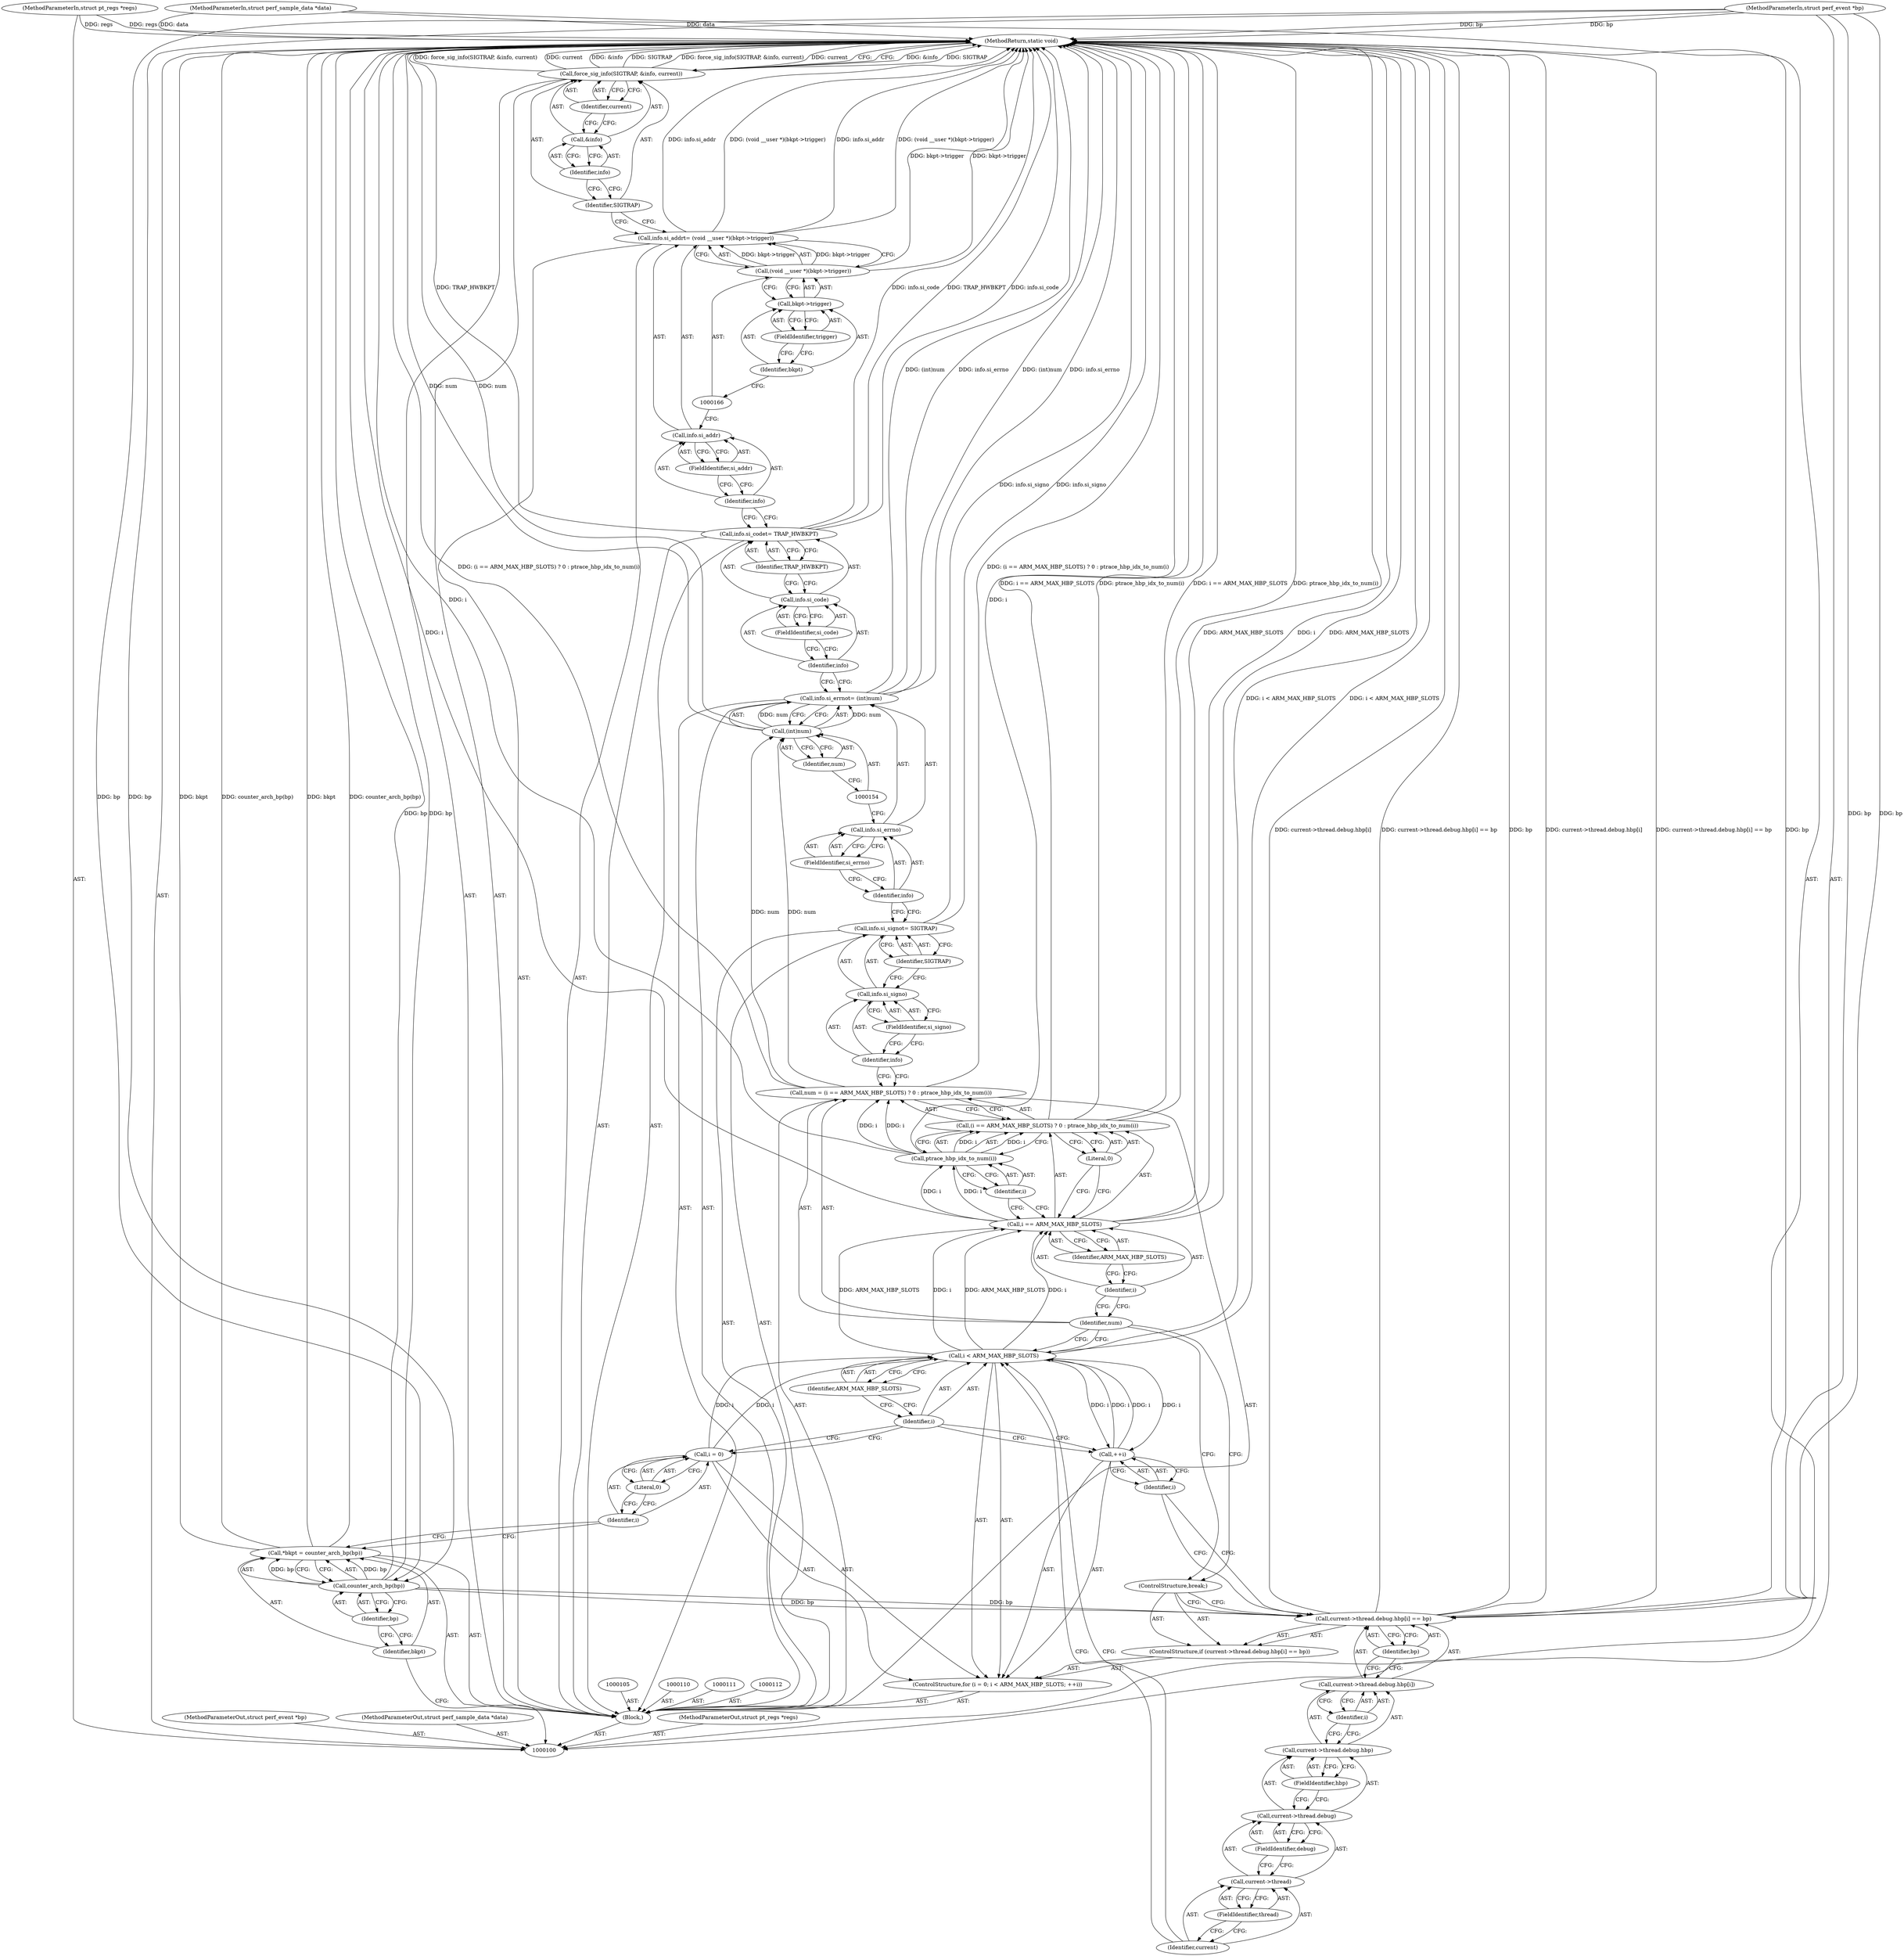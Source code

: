 digraph "0_linux_a8b0ca17b80e92faab46ee7179ba9e99ccb61233_4" {
"1000113" [label="(ControlStructure,for (i = 0; i < ARM_MAX_HBP_SLOTS; ++i))"];
"1000116" [label="(Literal,0)"];
"1000117" [label="(Call,i < ARM_MAX_HBP_SLOTS)"];
"1000118" [label="(Identifier,i)"];
"1000119" [label="(Identifier,ARM_MAX_HBP_SLOTS)"];
"1000120" [label="(Call,++i)"];
"1000121" [label="(Identifier,i)"];
"1000114" [label="(Call,i = 0)"];
"1000115" [label="(Identifier,i)"];
"1000129" [label="(FieldIdentifier,thread)"];
"1000122" [label="(ControlStructure,if (current->thread.debug.hbp[i] == bp))"];
"1000130" [label="(FieldIdentifier,debug)"];
"1000131" [label="(FieldIdentifier,hbp)"];
"1000132" [label="(Identifier,i)"];
"1000133" [label="(Identifier,bp)"];
"1000123" [label="(Call,current->thread.debug.hbp[i] == bp)"];
"1000124" [label="(Call,current->thread.debug.hbp[i])"];
"1000125" [label="(Call,current->thread.debug.hbp)"];
"1000126" [label="(Call,current->thread.debug)"];
"1000127" [label="(Call,current->thread)"];
"1000128" [label="(Identifier,current)"];
"1000134" [label="(ControlStructure,break;)"];
"1000135" [label="(Call,num = (i == ARM_MAX_HBP_SLOTS) ? 0 : ptrace_hbp_idx_to_num(i))"];
"1000136" [label="(Identifier,num)"];
"1000140" [label="(Identifier,ARM_MAX_HBP_SLOTS)"];
"1000141" [label="(Literal,0)"];
"1000142" [label="(Call,ptrace_hbp_idx_to_num(i))"];
"1000143" [label="(Identifier,i)"];
"1000137" [label="(Call,(i == ARM_MAX_HBP_SLOTS) ? 0 : ptrace_hbp_idx_to_num(i))"];
"1000138" [label="(Call,i == ARM_MAX_HBP_SLOTS)"];
"1000139" [label="(Identifier,i)"];
"1000144" [label="(Call,info.si_signo\t= SIGTRAP)"];
"1000145" [label="(Call,info.si_signo)"];
"1000146" [label="(Identifier,info)"];
"1000148" [label="(Identifier,SIGTRAP)"];
"1000147" [label="(FieldIdentifier,si_signo)"];
"1000149" [label="(Call,info.si_errno\t= (int)num)"];
"1000150" [label="(Call,info.si_errno)"];
"1000151" [label="(Identifier,info)"];
"1000153" [label="(Call,(int)num)"];
"1000155" [label="(Identifier,num)"];
"1000152" [label="(FieldIdentifier,si_errno)"];
"1000156" [label="(Call,info.si_code\t= TRAP_HWBKPT)"];
"1000157" [label="(Call,info.si_code)"];
"1000158" [label="(Identifier,info)"];
"1000160" [label="(Identifier,TRAP_HWBKPT)"];
"1000159" [label="(FieldIdentifier,si_code)"];
"1000175" [label="(MethodReturn,static void)"];
"1000101" [label="(MethodParameterIn,struct perf_event *bp)"];
"1000250" [label="(MethodParameterOut,struct perf_event *bp)"];
"1000161" [label="(Call,info.si_addr\t= (void __user *)(bkpt->trigger))"];
"1000162" [label="(Call,info.si_addr)"];
"1000163" [label="(Identifier,info)"];
"1000165" [label="(Call,(void __user *)(bkpt->trigger))"];
"1000167" [label="(Call,bkpt->trigger)"];
"1000168" [label="(Identifier,bkpt)"];
"1000169" [label="(FieldIdentifier,trigger)"];
"1000164" [label="(FieldIdentifier,si_addr)"];
"1000170" [label="(Call,force_sig_info(SIGTRAP, &info, current))"];
"1000171" [label="(Identifier,SIGTRAP)"];
"1000172" [label="(Call,&info)"];
"1000173" [label="(Identifier,info)"];
"1000174" [label="(Identifier,current)"];
"1000102" [label="(MethodParameterIn,struct perf_sample_data *data)"];
"1000251" [label="(MethodParameterOut,struct perf_sample_data *data)"];
"1000103" [label="(MethodParameterIn,struct pt_regs *regs)"];
"1000252" [label="(MethodParameterOut,struct pt_regs *regs)"];
"1000104" [label="(Block,)"];
"1000106" [label="(Call,*bkpt = counter_arch_bp(bp))"];
"1000107" [label="(Identifier,bkpt)"];
"1000108" [label="(Call,counter_arch_bp(bp))"];
"1000109" [label="(Identifier,bp)"];
"1000113" -> "1000104"  [label="AST: "];
"1000114" -> "1000113"  [label="AST: "];
"1000117" -> "1000113"  [label="AST: "];
"1000120" -> "1000113"  [label="AST: "];
"1000122" -> "1000113"  [label="AST: "];
"1000116" -> "1000114"  [label="AST: "];
"1000116" -> "1000115"  [label="CFG: "];
"1000114" -> "1000116"  [label="CFG: "];
"1000117" -> "1000113"  [label="AST: "];
"1000117" -> "1000119"  [label="CFG: "];
"1000118" -> "1000117"  [label="AST: "];
"1000119" -> "1000117"  [label="AST: "];
"1000128" -> "1000117"  [label="CFG: "];
"1000136" -> "1000117"  [label="CFG: "];
"1000117" -> "1000175"  [label="DDG: i < ARM_MAX_HBP_SLOTS"];
"1000114" -> "1000117"  [label="DDG: i"];
"1000120" -> "1000117"  [label="DDG: i"];
"1000117" -> "1000120"  [label="DDG: i"];
"1000117" -> "1000138"  [label="DDG: i"];
"1000117" -> "1000138"  [label="DDG: ARM_MAX_HBP_SLOTS"];
"1000118" -> "1000117"  [label="AST: "];
"1000118" -> "1000114"  [label="CFG: "];
"1000118" -> "1000120"  [label="CFG: "];
"1000119" -> "1000118"  [label="CFG: "];
"1000119" -> "1000117"  [label="AST: "];
"1000119" -> "1000118"  [label="CFG: "];
"1000117" -> "1000119"  [label="CFG: "];
"1000120" -> "1000113"  [label="AST: "];
"1000120" -> "1000121"  [label="CFG: "];
"1000121" -> "1000120"  [label="AST: "];
"1000118" -> "1000120"  [label="CFG: "];
"1000120" -> "1000117"  [label="DDG: i"];
"1000117" -> "1000120"  [label="DDG: i"];
"1000121" -> "1000120"  [label="AST: "];
"1000121" -> "1000123"  [label="CFG: "];
"1000120" -> "1000121"  [label="CFG: "];
"1000114" -> "1000113"  [label="AST: "];
"1000114" -> "1000116"  [label="CFG: "];
"1000115" -> "1000114"  [label="AST: "];
"1000116" -> "1000114"  [label="AST: "];
"1000118" -> "1000114"  [label="CFG: "];
"1000114" -> "1000117"  [label="DDG: i"];
"1000115" -> "1000114"  [label="AST: "];
"1000115" -> "1000106"  [label="CFG: "];
"1000116" -> "1000115"  [label="CFG: "];
"1000129" -> "1000127"  [label="AST: "];
"1000129" -> "1000128"  [label="CFG: "];
"1000127" -> "1000129"  [label="CFG: "];
"1000122" -> "1000113"  [label="AST: "];
"1000123" -> "1000122"  [label="AST: "];
"1000134" -> "1000122"  [label="AST: "];
"1000130" -> "1000126"  [label="AST: "];
"1000130" -> "1000127"  [label="CFG: "];
"1000126" -> "1000130"  [label="CFG: "];
"1000131" -> "1000125"  [label="AST: "];
"1000131" -> "1000126"  [label="CFG: "];
"1000125" -> "1000131"  [label="CFG: "];
"1000132" -> "1000124"  [label="AST: "];
"1000132" -> "1000125"  [label="CFG: "];
"1000124" -> "1000132"  [label="CFG: "];
"1000133" -> "1000123"  [label="AST: "];
"1000133" -> "1000124"  [label="CFG: "];
"1000123" -> "1000133"  [label="CFG: "];
"1000123" -> "1000122"  [label="AST: "];
"1000123" -> "1000133"  [label="CFG: "];
"1000124" -> "1000123"  [label="AST: "];
"1000133" -> "1000123"  [label="AST: "];
"1000134" -> "1000123"  [label="CFG: "];
"1000121" -> "1000123"  [label="CFG: "];
"1000123" -> "1000175"  [label="DDG: current->thread.debug.hbp[i] == bp"];
"1000123" -> "1000175"  [label="DDG: bp"];
"1000123" -> "1000175"  [label="DDG: current->thread.debug.hbp[i]"];
"1000108" -> "1000123"  [label="DDG: bp"];
"1000101" -> "1000123"  [label="DDG: bp"];
"1000124" -> "1000123"  [label="AST: "];
"1000124" -> "1000132"  [label="CFG: "];
"1000125" -> "1000124"  [label="AST: "];
"1000132" -> "1000124"  [label="AST: "];
"1000133" -> "1000124"  [label="CFG: "];
"1000125" -> "1000124"  [label="AST: "];
"1000125" -> "1000131"  [label="CFG: "];
"1000126" -> "1000125"  [label="AST: "];
"1000131" -> "1000125"  [label="AST: "];
"1000132" -> "1000125"  [label="CFG: "];
"1000126" -> "1000125"  [label="AST: "];
"1000126" -> "1000130"  [label="CFG: "];
"1000127" -> "1000126"  [label="AST: "];
"1000130" -> "1000126"  [label="AST: "];
"1000131" -> "1000126"  [label="CFG: "];
"1000127" -> "1000126"  [label="AST: "];
"1000127" -> "1000129"  [label="CFG: "];
"1000128" -> "1000127"  [label="AST: "];
"1000129" -> "1000127"  [label="AST: "];
"1000130" -> "1000127"  [label="CFG: "];
"1000128" -> "1000127"  [label="AST: "];
"1000128" -> "1000117"  [label="CFG: "];
"1000129" -> "1000128"  [label="CFG: "];
"1000134" -> "1000122"  [label="AST: "];
"1000134" -> "1000123"  [label="CFG: "];
"1000136" -> "1000134"  [label="CFG: "];
"1000135" -> "1000104"  [label="AST: "];
"1000135" -> "1000137"  [label="CFG: "];
"1000136" -> "1000135"  [label="AST: "];
"1000137" -> "1000135"  [label="AST: "];
"1000146" -> "1000135"  [label="CFG: "];
"1000135" -> "1000175"  [label="DDG: (i == ARM_MAX_HBP_SLOTS) ? 0 : ptrace_hbp_idx_to_num(i)"];
"1000142" -> "1000135"  [label="DDG: i"];
"1000135" -> "1000153"  [label="DDG: num"];
"1000136" -> "1000135"  [label="AST: "];
"1000136" -> "1000117"  [label="CFG: "];
"1000136" -> "1000134"  [label="CFG: "];
"1000139" -> "1000136"  [label="CFG: "];
"1000140" -> "1000138"  [label="AST: "];
"1000140" -> "1000139"  [label="CFG: "];
"1000138" -> "1000140"  [label="CFG: "];
"1000141" -> "1000137"  [label="AST: "];
"1000141" -> "1000138"  [label="CFG: "];
"1000137" -> "1000141"  [label="CFG: "];
"1000142" -> "1000137"  [label="AST: "];
"1000142" -> "1000143"  [label="CFG: "];
"1000143" -> "1000142"  [label="AST: "];
"1000137" -> "1000142"  [label="CFG: "];
"1000142" -> "1000175"  [label="DDG: i"];
"1000142" -> "1000135"  [label="DDG: i"];
"1000142" -> "1000137"  [label="DDG: i"];
"1000138" -> "1000142"  [label="DDG: i"];
"1000143" -> "1000142"  [label="AST: "];
"1000143" -> "1000138"  [label="CFG: "];
"1000142" -> "1000143"  [label="CFG: "];
"1000137" -> "1000135"  [label="AST: "];
"1000137" -> "1000141"  [label="CFG: "];
"1000137" -> "1000142"  [label="CFG: "];
"1000138" -> "1000137"  [label="AST: "];
"1000141" -> "1000137"  [label="AST: "];
"1000142" -> "1000137"  [label="AST: "];
"1000135" -> "1000137"  [label="CFG: "];
"1000137" -> "1000175"  [label="DDG: ptrace_hbp_idx_to_num(i)"];
"1000137" -> "1000175"  [label="DDG: i == ARM_MAX_HBP_SLOTS"];
"1000142" -> "1000137"  [label="DDG: i"];
"1000138" -> "1000137"  [label="AST: "];
"1000138" -> "1000140"  [label="CFG: "];
"1000139" -> "1000138"  [label="AST: "];
"1000140" -> "1000138"  [label="AST: "];
"1000141" -> "1000138"  [label="CFG: "];
"1000143" -> "1000138"  [label="CFG: "];
"1000138" -> "1000175"  [label="DDG: ARM_MAX_HBP_SLOTS"];
"1000138" -> "1000175"  [label="DDG: i"];
"1000117" -> "1000138"  [label="DDG: i"];
"1000117" -> "1000138"  [label="DDG: ARM_MAX_HBP_SLOTS"];
"1000138" -> "1000142"  [label="DDG: i"];
"1000139" -> "1000138"  [label="AST: "];
"1000139" -> "1000136"  [label="CFG: "];
"1000140" -> "1000139"  [label="CFG: "];
"1000144" -> "1000104"  [label="AST: "];
"1000144" -> "1000148"  [label="CFG: "];
"1000145" -> "1000144"  [label="AST: "];
"1000148" -> "1000144"  [label="AST: "];
"1000151" -> "1000144"  [label="CFG: "];
"1000144" -> "1000175"  [label="DDG: info.si_signo"];
"1000145" -> "1000144"  [label="AST: "];
"1000145" -> "1000147"  [label="CFG: "];
"1000146" -> "1000145"  [label="AST: "];
"1000147" -> "1000145"  [label="AST: "];
"1000148" -> "1000145"  [label="CFG: "];
"1000146" -> "1000145"  [label="AST: "];
"1000146" -> "1000135"  [label="CFG: "];
"1000147" -> "1000146"  [label="CFG: "];
"1000148" -> "1000144"  [label="AST: "];
"1000148" -> "1000145"  [label="CFG: "];
"1000144" -> "1000148"  [label="CFG: "];
"1000147" -> "1000145"  [label="AST: "];
"1000147" -> "1000146"  [label="CFG: "];
"1000145" -> "1000147"  [label="CFG: "];
"1000149" -> "1000104"  [label="AST: "];
"1000149" -> "1000153"  [label="CFG: "];
"1000150" -> "1000149"  [label="AST: "];
"1000153" -> "1000149"  [label="AST: "];
"1000158" -> "1000149"  [label="CFG: "];
"1000149" -> "1000175"  [label="DDG: (int)num"];
"1000149" -> "1000175"  [label="DDG: info.si_errno"];
"1000153" -> "1000149"  [label="DDG: num"];
"1000150" -> "1000149"  [label="AST: "];
"1000150" -> "1000152"  [label="CFG: "];
"1000151" -> "1000150"  [label="AST: "];
"1000152" -> "1000150"  [label="AST: "];
"1000154" -> "1000150"  [label="CFG: "];
"1000151" -> "1000150"  [label="AST: "];
"1000151" -> "1000144"  [label="CFG: "];
"1000152" -> "1000151"  [label="CFG: "];
"1000153" -> "1000149"  [label="AST: "];
"1000153" -> "1000155"  [label="CFG: "];
"1000154" -> "1000153"  [label="AST: "];
"1000155" -> "1000153"  [label="AST: "];
"1000149" -> "1000153"  [label="CFG: "];
"1000153" -> "1000175"  [label="DDG: num"];
"1000153" -> "1000149"  [label="DDG: num"];
"1000135" -> "1000153"  [label="DDG: num"];
"1000155" -> "1000153"  [label="AST: "];
"1000155" -> "1000154"  [label="CFG: "];
"1000153" -> "1000155"  [label="CFG: "];
"1000152" -> "1000150"  [label="AST: "];
"1000152" -> "1000151"  [label="CFG: "];
"1000150" -> "1000152"  [label="CFG: "];
"1000156" -> "1000104"  [label="AST: "];
"1000156" -> "1000160"  [label="CFG: "];
"1000157" -> "1000156"  [label="AST: "];
"1000160" -> "1000156"  [label="AST: "];
"1000163" -> "1000156"  [label="CFG: "];
"1000156" -> "1000175"  [label="DDG: info.si_code"];
"1000156" -> "1000175"  [label="DDG: TRAP_HWBKPT"];
"1000157" -> "1000156"  [label="AST: "];
"1000157" -> "1000159"  [label="CFG: "];
"1000158" -> "1000157"  [label="AST: "];
"1000159" -> "1000157"  [label="AST: "];
"1000160" -> "1000157"  [label="CFG: "];
"1000158" -> "1000157"  [label="AST: "];
"1000158" -> "1000149"  [label="CFG: "];
"1000159" -> "1000158"  [label="CFG: "];
"1000160" -> "1000156"  [label="AST: "];
"1000160" -> "1000157"  [label="CFG: "];
"1000156" -> "1000160"  [label="CFG: "];
"1000159" -> "1000157"  [label="AST: "];
"1000159" -> "1000158"  [label="CFG: "];
"1000157" -> "1000159"  [label="CFG: "];
"1000175" -> "1000100"  [label="AST: "];
"1000175" -> "1000170"  [label="CFG: "];
"1000117" -> "1000175"  [label="DDG: i < ARM_MAX_HBP_SLOTS"];
"1000106" -> "1000175"  [label="DDG: counter_arch_bp(bp)"];
"1000106" -> "1000175"  [label="DDG: bkpt"];
"1000156" -> "1000175"  [label="DDG: info.si_code"];
"1000156" -> "1000175"  [label="DDG: TRAP_HWBKPT"];
"1000138" -> "1000175"  [label="DDG: ARM_MAX_HBP_SLOTS"];
"1000138" -> "1000175"  [label="DDG: i"];
"1000149" -> "1000175"  [label="DDG: (int)num"];
"1000149" -> "1000175"  [label="DDG: info.si_errno"];
"1000161" -> "1000175"  [label="DDG: info.si_addr"];
"1000161" -> "1000175"  [label="DDG: (void __user *)(bkpt->trigger)"];
"1000170" -> "1000175"  [label="DDG: &info"];
"1000170" -> "1000175"  [label="DDG: SIGTRAP"];
"1000170" -> "1000175"  [label="DDG: force_sig_info(SIGTRAP, &info, current)"];
"1000170" -> "1000175"  [label="DDG: current"];
"1000137" -> "1000175"  [label="DDG: ptrace_hbp_idx_to_num(i)"];
"1000137" -> "1000175"  [label="DDG: i == ARM_MAX_HBP_SLOTS"];
"1000123" -> "1000175"  [label="DDG: current->thread.debug.hbp[i] == bp"];
"1000123" -> "1000175"  [label="DDG: bp"];
"1000123" -> "1000175"  [label="DDG: current->thread.debug.hbp[i]"];
"1000153" -> "1000175"  [label="DDG: num"];
"1000103" -> "1000175"  [label="DDG: regs"];
"1000165" -> "1000175"  [label="DDG: bkpt->trigger"];
"1000102" -> "1000175"  [label="DDG: data"];
"1000101" -> "1000175"  [label="DDG: bp"];
"1000142" -> "1000175"  [label="DDG: i"];
"1000144" -> "1000175"  [label="DDG: info.si_signo"];
"1000135" -> "1000175"  [label="DDG: (i == ARM_MAX_HBP_SLOTS) ? 0 : ptrace_hbp_idx_to_num(i)"];
"1000108" -> "1000175"  [label="DDG: bp"];
"1000101" -> "1000100"  [label="AST: "];
"1000101" -> "1000175"  [label="DDG: bp"];
"1000101" -> "1000108"  [label="DDG: bp"];
"1000101" -> "1000123"  [label="DDG: bp"];
"1000250" -> "1000100"  [label="AST: "];
"1000161" -> "1000104"  [label="AST: "];
"1000161" -> "1000165"  [label="CFG: "];
"1000162" -> "1000161"  [label="AST: "];
"1000165" -> "1000161"  [label="AST: "];
"1000171" -> "1000161"  [label="CFG: "];
"1000161" -> "1000175"  [label="DDG: info.si_addr"];
"1000161" -> "1000175"  [label="DDG: (void __user *)(bkpt->trigger)"];
"1000165" -> "1000161"  [label="DDG: bkpt->trigger"];
"1000162" -> "1000161"  [label="AST: "];
"1000162" -> "1000164"  [label="CFG: "];
"1000163" -> "1000162"  [label="AST: "];
"1000164" -> "1000162"  [label="AST: "];
"1000166" -> "1000162"  [label="CFG: "];
"1000163" -> "1000162"  [label="AST: "];
"1000163" -> "1000156"  [label="CFG: "];
"1000164" -> "1000163"  [label="CFG: "];
"1000165" -> "1000161"  [label="AST: "];
"1000165" -> "1000167"  [label="CFG: "];
"1000166" -> "1000165"  [label="AST: "];
"1000167" -> "1000165"  [label="AST: "];
"1000161" -> "1000165"  [label="CFG: "];
"1000165" -> "1000175"  [label="DDG: bkpt->trigger"];
"1000165" -> "1000161"  [label="DDG: bkpt->trigger"];
"1000167" -> "1000165"  [label="AST: "];
"1000167" -> "1000169"  [label="CFG: "];
"1000168" -> "1000167"  [label="AST: "];
"1000169" -> "1000167"  [label="AST: "];
"1000165" -> "1000167"  [label="CFG: "];
"1000168" -> "1000167"  [label="AST: "];
"1000168" -> "1000166"  [label="CFG: "];
"1000169" -> "1000168"  [label="CFG: "];
"1000169" -> "1000167"  [label="AST: "];
"1000169" -> "1000168"  [label="CFG: "];
"1000167" -> "1000169"  [label="CFG: "];
"1000164" -> "1000162"  [label="AST: "];
"1000164" -> "1000163"  [label="CFG: "];
"1000162" -> "1000164"  [label="CFG: "];
"1000170" -> "1000104"  [label="AST: "];
"1000170" -> "1000174"  [label="CFG: "];
"1000171" -> "1000170"  [label="AST: "];
"1000172" -> "1000170"  [label="AST: "];
"1000174" -> "1000170"  [label="AST: "];
"1000175" -> "1000170"  [label="CFG: "];
"1000170" -> "1000175"  [label="DDG: &info"];
"1000170" -> "1000175"  [label="DDG: SIGTRAP"];
"1000170" -> "1000175"  [label="DDG: force_sig_info(SIGTRAP, &info, current)"];
"1000170" -> "1000175"  [label="DDG: current"];
"1000171" -> "1000170"  [label="AST: "];
"1000171" -> "1000161"  [label="CFG: "];
"1000173" -> "1000171"  [label="CFG: "];
"1000172" -> "1000170"  [label="AST: "];
"1000172" -> "1000173"  [label="CFG: "];
"1000173" -> "1000172"  [label="AST: "];
"1000174" -> "1000172"  [label="CFG: "];
"1000173" -> "1000172"  [label="AST: "];
"1000173" -> "1000171"  [label="CFG: "];
"1000172" -> "1000173"  [label="CFG: "];
"1000174" -> "1000170"  [label="AST: "];
"1000174" -> "1000172"  [label="CFG: "];
"1000170" -> "1000174"  [label="CFG: "];
"1000102" -> "1000100"  [label="AST: "];
"1000102" -> "1000175"  [label="DDG: data"];
"1000251" -> "1000100"  [label="AST: "];
"1000103" -> "1000100"  [label="AST: "];
"1000103" -> "1000175"  [label="DDG: regs"];
"1000252" -> "1000100"  [label="AST: "];
"1000104" -> "1000100"  [label="AST: "];
"1000105" -> "1000104"  [label="AST: "];
"1000106" -> "1000104"  [label="AST: "];
"1000110" -> "1000104"  [label="AST: "];
"1000111" -> "1000104"  [label="AST: "];
"1000112" -> "1000104"  [label="AST: "];
"1000113" -> "1000104"  [label="AST: "];
"1000135" -> "1000104"  [label="AST: "];
"1000144" -> "1000104"  [label="AST: "];
"1000149" -> "1000104"  [label="AST: "];
"1000156" -> "1000104"  [label="AST: "];
"1000161" -> "1000104"  [label="AST: "];
"1000170" -> "1000104"  [label="AST: "];
"1000106" -> "1000104"  [label="AST: "];
"1000106" -> "1000108"  [label="CFG: "];
"1000107" -> "1000106"  [label="AST: "];
"1000108" -> "1000106"  [label="AST: "];
"1000115" -> "1000106"  [label="CFG: "];
"1000106" -> "1000175"  [label="DDG: counter_arch_bp(bp)"];
"1000106" -> "1000175"  [label="DDG: bkpt"];
"1000108" -> "1000106"  [label="DDG: bp"];
"1000107" -> "1000106"  [label="AST: "];
"1000107" -> "1000100"  [label="CFG: "];
"1000109" -> "1000107"  [label="CFG: "];
"1000108" -> "1000106"  [label="AST: "];
"1000108" -> "1000109"  [label="CFG: "];
"1000109" -> "1000108"  [label="AST: "];
"1000106" -> "1000108"  [label="CFG: "];
"1000108" -> "1000175"  [label="DDG: bp"];
"1000108" -> "1000106"  [label="DDG: bp"];
"1000101" -> "1000108"  [label="DDG: bp"];
"1000108" -> "1000123"  [label="DDG: bp"];
"1000109" -> "1000108"  [label="AST: "];
"1000109" -> "1000107"  [label="CFG: "];
"1000108" -> "1000109"  [label="CFG: "];
}
